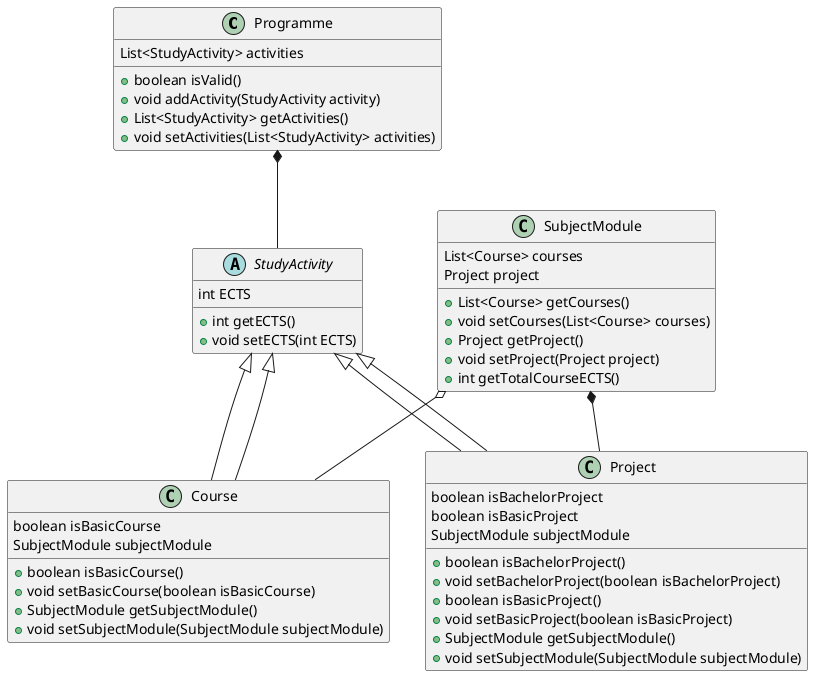 @startuml
' Klassen Programme, der har en liste af StudyActivity
' Et Programme kan bestå af mange studieaktiviteter,
' som enten er kurser eller projekter
class Programme {
    List<StudyActivity> activities
    + boolean isValid()
    + void addActivity(StudyActivity activity)
    + List<StudyActivity> getActivities()
    + void setActivities(List<StudyActivity> activities)
}

' StudyActivity er en Abstrakt klasse
' fordi både Course og Project handler om ECTS points
abstract class StudyActivity {
    int ECTS
    + int getECTS()
    + void setECTS(int ECTS)
}

' Kursus, der arver fra StudyActivity
' Tjekker om det er et basicCourse
class Course extends StudyActivity {
    boolean isBasicCourse
    SubjectModule subjectModule
    + boolean isBasicCourse()
    + void setBasicCourse(boolean isBasicCourse)
    + SubjectModule getSubjectModule()
    + void setSubjectModule(SubjectModule subjectModule)
}

' Projekt, der arver fra StudyActivity
' Tjekker om det er et bachelorProject og et basicProject
class Project extends StudyActivity {
    boolean isBachelorProject
    boolean isBasicProject
    SubjectModule subjectModule
    + boolean isBachelorProject()
    + void setBachelorProject(boolean isBachelorProject)
    + boolean isBasicProject()
    + void setBasicProject(boolean isBasicProject)
    + SubjectModule getSubjectModule()
    + void setSubjectModule(SubjectModule subjectModule)
}

' SubjectModule indeholder kurser og et projekt
class SubjectModule {
    List<Course> courses
    Project project
    + List<Course> getCourses()
    + void setCourses(List<Course> courses)
    + Project getProject()
    + void setProject(Project project)
    + int getTotalCourseECTS()
}

' Forbindelser mellem klasserne
Programme *-- StudyActivity
Course --|> StudyActivity
Project --|> StudyActivity
SubjectModule o-- Course
SubjectModule *-- Project
@enduml
